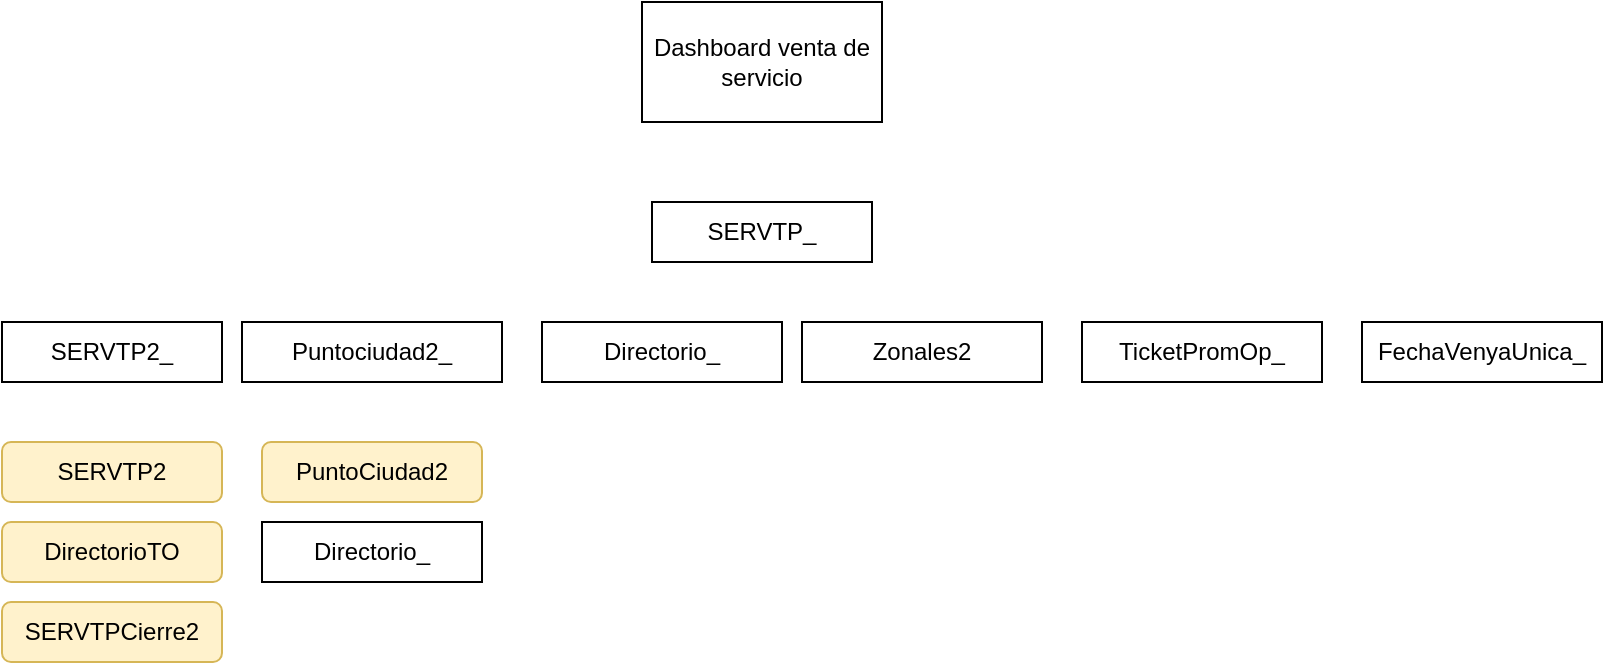 <mxfile version="24.8.3">
  <diagram name="Página-1" id="iNefPiDeaZyFKO4GOJpb">
    <mxGraphModel dx="1050" dy="522" grid="1" gridSize="10" guides="1" tooltips="1" connect="1" arrows="1" fold="1" page="1" pageScale="1" pageWidth="827" pageHeight="1169" math="0" shadow="0">
      <root>
        <mxCell id="0" />
        <mxCell id="1" parent="0" />
        <mxCell id="RzLGPy--Rjvrpz-opvB2-1" value="Dashboard venta de servicio" style="rounded=0;whiteSpace=wrap;html=1;" vertex="1" parent="1">
          <mxGeometry x="330" y="40" width="120" height="60" as="geometry" />
        </mxCell>
        <mxCell id="RzLGPy--Rjvrpz-opvB2-2" value="SERVTP_" style="rounded=0;whiteSpace=wrap;html=1;" vertex="1" parent="1">
          <mxGeometry x="335" y="140" width="110" height="30" as="geometry" />
        </mxCell>
        <mxCell id="RzLGPy--Rjvrpz-opvB2-3" value="SERVTP2_" style="rounded=0;whiteSpace=wrap;html=1;" vertex="1" parent="1">
          <mxGeometry x="10" y="200" width="110" height="30" as="geometry" />
        </mxCell>
        <mxCell id="RzLGPy--Rjvrpz-opvB2-4" value="Puntociudad2_" style="rounded=0;whiteSpace=wrap;html=1;" vertex="1" parent="1">
          <mxGeometry x="130" y="200" width="130" height="30" as="geometry" />
        </mxCell>
        <mxCell id="RzLGPy--Rjvrpz-opvB2-5" value="Zonales2" style="rounded=0;whiteSpace=wrap;html=1;" vertex="1" parent="1">
          <mxGeometry x="410" y="200" width="120" height="30" as="geometry" />
        </mxCell>
        <mxCell id="RzLGPy--Rjvrpz-opvB2-6" value="TicketPromOp_" style="rounded=0;whiteSpace=wrap;html=1;" vertex="1" parent="1">
          <mxGeometry x="550" y="200" width="120" height="30" as="geometry" />
        </mxCell>
        <mxCell id="RzLGPy--Rjvrpz-opvB2-7" value="FechaVenyaUnica_" style="rounded=0;whiteSpace=wrap;html=1;" vertex="1" parent="1">
          <mxGeometry x="690" y="200" width="120" height="30" as="geometry" />
        </mxCell>
        <mxCell id="RzLGPy--Rjvrpz-opvB2-10" value="Directorio_" style="rounded=0;whiteSpace=wrap;html=1;" vertex="1" parent="1">
          <mxGeometry x="280" y="200" width="120" height="30" as="geometry" />
        </mxCell>
        <mxCell id="RzLGPy--Rjvrpz-opvB2-13" value="SERVTP2" style="rounded=1;whiteSpace=wrap;html=1;fillColor=#fff2cc;strokeColor=#d6b656;" vertex="1" parent="1">
          <mxGeometry x="10" y="260" width="110" height="30" as="geometry" />
        </mxCell>
        <mxCell id="RzLGPy--Rjvrpz-opvB2-16" value="DirectorioTO" style="rounded=1;whiteSpace=wrap;html=1;fillColor=#fff2cc;strokeColor=#d6b656;" vertex="1" parent="1">
          <mxGeometry x="10" y="300" width="110" height="30" as="geometry" />
        </mxCell>
        <mxCell id="RzLGPy--Rjvrpz-opvB2-18" value="SERVTPCierre2" style="rounded=1;whiteSpace=wrap;html=1;fillColor=#fff2cc;strokeColor=#d6b656;" vertex="1" parent="1">
          <mxGeometry x="10" y="340" width="110" height="30" as="geometry" />
        </mxCell>
        <mxCell id="RzLGPy--Rjvrpz-opvB2-19" value="PuntoCiudad2" style="rounded=1;whiteSpace=wrap;html=1;fillColor=#fff2cc;strokeColor=#d6b656;" vertex="1" parent="1">
          <mxGeometry x="140" y="260" width="110" height="30" as="geometry" />
        </mxCell>
        <mxCell id="RzLGPy--Rjvrpz-opvB2-20" value="Directorio_" style="rounded=0;whiteSpace=wrap;html=1;" vertex="1" parent="1">
          <mxGeometry x="140" y="300" width="110" height="30" as="geometry" />
        </mxCell>
      </root>
    </mxGraphModel>
  </diagram>
</mxfile>
